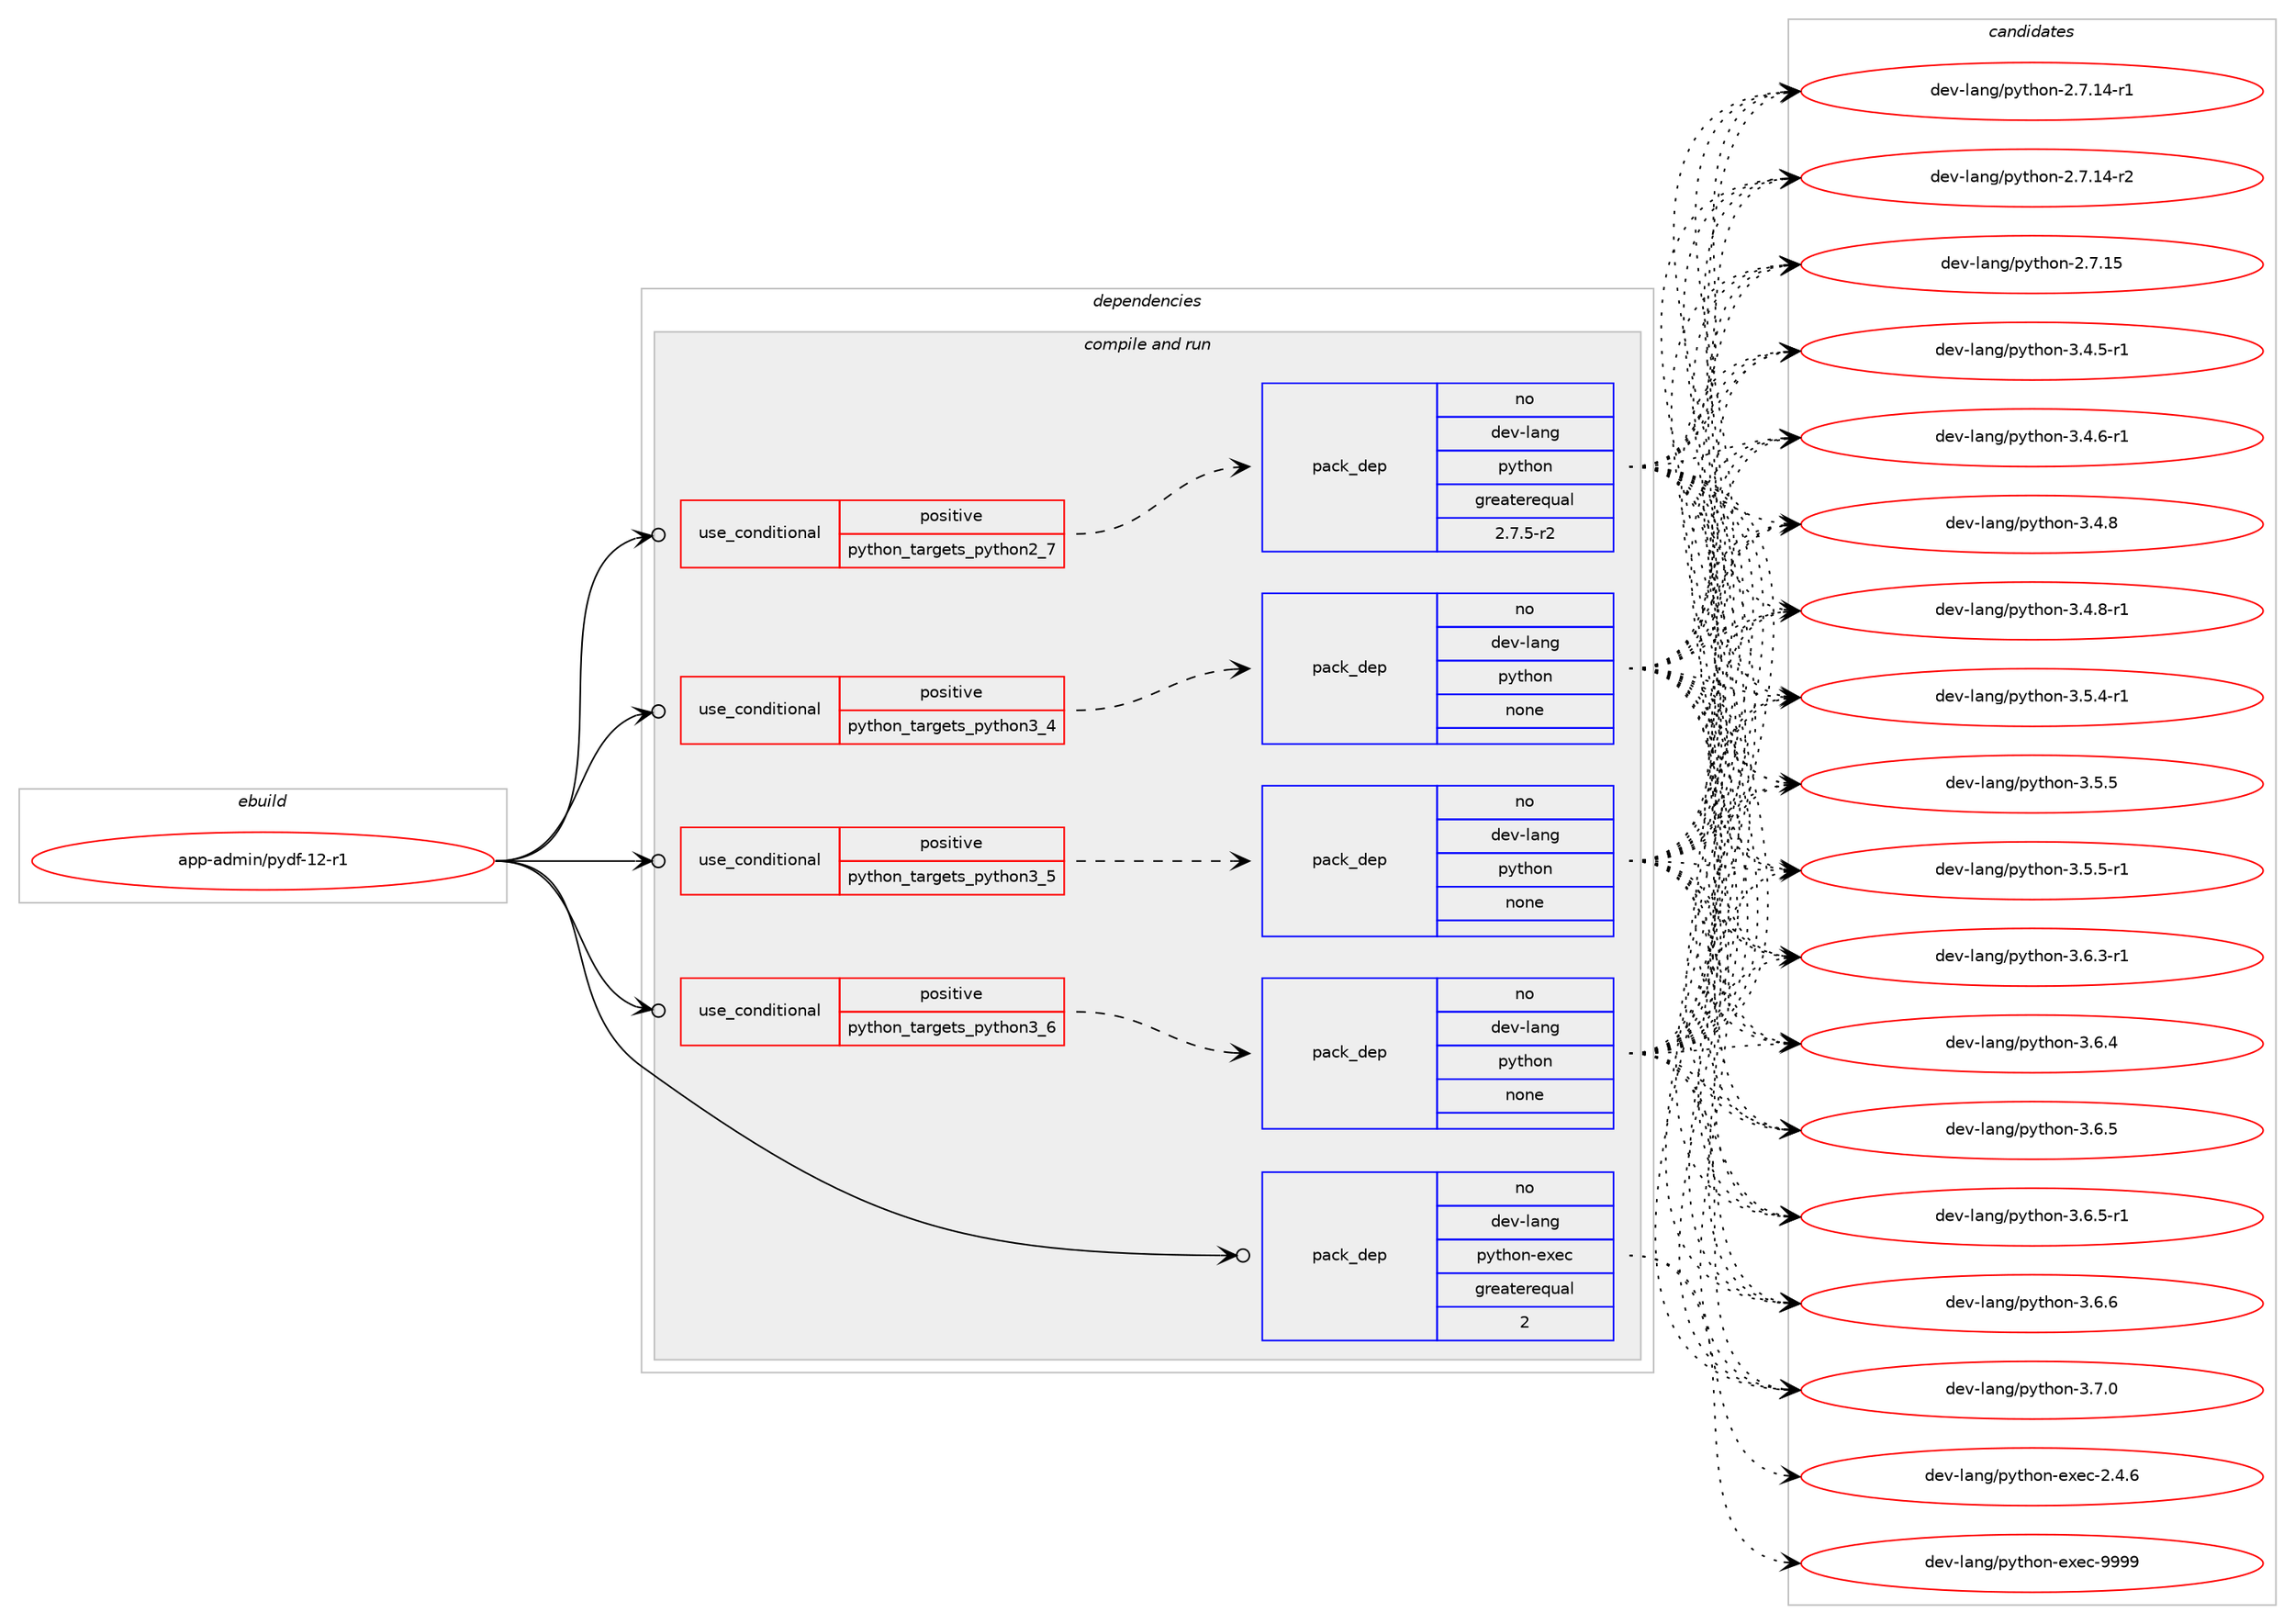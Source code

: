 digraph prolog {

# *************
# Graph options
# *************

newrank=true;
concentrate=true;
compound=true;
graph [rankdir=LR,fontname=Helvetica,fontsize=10,ranksep=1.5];#, ranksep=2.5, nodesep=0.2];
edge  [arrowhead=vee];
node  [fontname=Helvetica,fontsize=10];

# **********
# The ebuild
# **********

subgraph cluster_leftcol {
color=gray;
rank=same;
label=<<i>ebuild</i>>;
id [label="app-admin/pydf-12-r1", color=red, width=4, href="../app-admin/pydf-12-r1.svg"];
}

# ****************
# The dependencies
# ****************

subgraph cluster_midcol {
color=gray;
label=<<i>dependencies</i>>;
subgraph cluster_compile {
fillcolor="#eeeeee";
style=filled;
label=<<i>compile</i>>;
}
subgraph cluster_compileandrun {
fillcolor="#eeeeee";
style=filled;
label=<<i>compile and run</i>>;
subgraph cond173 {
dependency1231 [label=<<TABLE BORDER="0" CELLBORDER="1" CELLSPACING="0" CELLPADDING="4"><TR><TD ROWSPAN="3" CELLPADDING="10">use_conditional</TD></TR><TR><TD>positive</TD></TR><TR><TD>python_targets_python2_7</TD></TR></TABLE>>, shape=none, color=red];
subgraph pack990 {
dependency1232 [label=<<TABLE BORDER="0" CELLBORDER="1" CELLSPACING="0" CELLPADDING="4" WIDTH="220"><TR><TD ROWSPAN="6" CELLPADDING="30">pack_dep</TD></TR><TR><TD WIDTH="110">no</TD></TR><TR><TD>dev-lang</TD></TR><TR><TD>python</TD></TR><TR><TD>greaterequal</TD></TR><TR><TD>2.7.5-r2</TD></TR></TABLE>>, shape=none, color=blue];
}
dependency1231:e -> dependency1232:w [weight=20,style="dashed",arrowhead="vee"];
}
id:e -> dependency1231:w [weight=20,style="solid",arrowhead="odotvee"];
subgraph cond174 {
dependency1233 [label=<<TABLE BORDER="0" CELLBORDER="1" CELLSPACING="0" CELLPADDING="4"><TR><TD ROWSPAN="3" CELLPADDING="10">use_conditional</TD></TR><TR><TD>positive</TD></TR><TR><TD>python_targets_python3_4</TD></TR></TABLE>>, shape=none, color=red];
subgraph pack991 {
dependency1234 [label=<<TABLE BORDER="0" CELLBORDER="1" CELLSPACING="0" CELLPADDING="4" WIDTH="220"><TR><TD ROWSPAN="6" CELLPADDING="30">pack_dep</TD></TR><TR><TD WIDTH="110">no</TD></TR><TR><TD>dev-lang</TD></TR><TR><TD>python</TD></TR><TR><TD>none</TD></TR><TR><TD></TD></TR></TABLE>>, shape=none, color=blue];
}
dependency1233:e -> dependency1234:w [weight=20,style="dashed",arrowhead="vee"];
}
id:e -> dependency1233:w [weight=20,style="solid",arrowhead="odotvee"];
subgraph cond175 {
dependency1235 [label=<<TABLE BORDER="0" CELLBORDER="1" CELLSPACING="0" CELLPADDING="4"><TR><TD ROWSPAN="3" CELLPADDING="10">use_conditional</TD></TR><TR><TD>positive</TD></TR><TR><TD>python_targets_python3_5</TD></TR></TABLE>>, shape=none, color=red];
subgraph pack992 {
dependency1236 [label=<<TABLE BORDER="0" CELLBORDER="1" CELLSPACING="0" CELLPADDING="4" WIDTH="220"><TR><TD ROWSPAN="6" CELLPADDING="30">pack_dep</TD></TR><TR><TD WIDTH="110">no</TD></TR><TR><TD>dev-lang</TD></TR><TR><TD>python</TD></TR><TR><TD>none</TD></TR><TR><TD></TD></TR></TABLE>>, shape=none, color=blue];
}
dependency1235:e -> dependency1236:w [weight=20,style="dashed",arrowhead="vee"];
}
id:e -> dependency1235:w [weight=20,style="solid",arrowhead="odotvee"];
subgraph cond176 {
dependency1237 [label=<<TABLE BORDER="0" CELLBORDER="1" CELLSPACING="0" CELLPADDING="4"><TR><TD ROWSPAN="3" CELLPADDING="10">use_conditional</TD></TR><TR><TD>positive</TD></TR><TR><TD>python_targets_python3_6</TD></TR></TABLE>>, shape=none, color=red];
subgraph pack993 {
dependency1238 [label=<<TABLE BORDER="0" CELLBORDER="1" CELLSPACING="0" CELLPADDING="4" WIDTH="220"><TR><TD ROWSPAN="6" CELLPADDING="30">pack_dep</TD></TR><TR><TD WIDTH="110">no</TD></TR><TR><TD>dev-lang</TD></TR><TR><TD>python</TD></TR><TR><TD>none</TD></TR><TR><TD></TD></TR></TABLE>>, shape=none, color=blue];
}
dependency1237:e -> dependency1238:w [weight=20,style="dashed",arrowhead="vee"];
}
id:e -> dependency1237:w [weight=20,style="solid",arrowhead="odotvee"];
subgraph pack994 {
dependency1239 [label=<<TABLE BORDER="0" CELLBORDER="1" CELLSPACING="0" CELLPADDING="4" WIDTH="220"><TR><TD ROWSPAN="6" CELLPADDING="30">pack_dep</TD></TR><TR><TD WIDTH="110">no</TD></TR><TR><TD>dev-lang</TD></TR><TR><TD>python-exec</TD></TR><TR><TD>greaterequal</TD></TR><TR><TD>2</TD></TR></TABLE>>, shape=none, color=blue];
}
id:e -> dependency1239:w [weight=20,style="solid",arrowhead="odotvee"];
}
subgraph cluster_run {
fillcolor="#eeeeee";
style=filled;
label=<<i>run</i>>;
}
}

# **************
# The candidates
# **************

subgraph cluster_choices {
rank=same;
color=gray;
label=<<i>candidates</i>>;

subgraph choice990 {
color=black;
nodesep=1;
choice100101118451089711010347112121116104111110455046554649524511449 [label="dev-lang/python-2.7.14-r1", color=red, width=4,href="../dev-lang/python-2.7.14-r1.svg"];
choice100101118451089711010347112121116104111110455046554649524511450 [label="dev-lang/python-2.7.14-r2", color=red, width=4,href="../dev-lang/python-2.7.14-r2.svg"];
choice10010111845108971101034711212111610411111045504655464953 [label="dev-lang/python-2.7.15", color=red, width=4,href="../dev-lang/python-2.7.15.svg"];
choice1001011184510897110103471121211161041111104551465246534511449 [label="dev-lang/python-3.4.5-r1", color=red, width=4,href="../dev-lang/python-3.4.5-r1.svg"];
choice1001011184510897110103471121211161041111104551465246544511449 [label="dev-lang/python-3.4.6-r1", color=red, width=4,href="../dev-lang/python-3.4.6-r1.svg"];
choice100101118451089711010347112121116104111110455146524656 [label="dev-lang/python-3.4.8", color=red, width=4,href="../dev-lang/python-3.4.8.svg"];
choice1001011184510897110103471121211161041111104551465246564511449 [label="dev-lang/python-3.4.8-r1", color=red, width=4,href="../dev-lang/python-3.4.8-r1.svg"];
choice1001011184510897110103471121211161041111104551465346524511449 [label="dev-lang/python-3.5.4-r1", color=red, width=4,href="../dev-lang/python-3.5.4-r1.svg"];
choice100101118451089711010347112121116104111110455146534653 [label="dev-lang/python-3.5.5", color=red, width=4,href="../dev-lang/python-3.5.5.svg"];
choice1001011184510897110103471121211161041111104551465346534511449 [label="dev-lang/python-3.5.5-r1", color=red, width=4,href="../dev-lang/python-3.5.5-r1.svg"];
choice1001011184510897110103471121211161041111104551465446514511449 [label="dev-lang/python-3.6.3-r1", color=red, width=4,href="../dev-lang/python-3.6.3-r1.svg"];
choice100101118451089711010347112121116104111110455146544652 [label="dev-lang/python-3.6.4", color=red, width=4,href="../dev-lang/python-3.6.4.svg"];
choice100101118451089711010347112121116104111110455146544653 [label="dev-lang/python-3.6.5", color=red, width=4,href="../dev-lang/python-3.6.5.svg"];
choice1001011184510897110103471121211161041111104551465446534511449 [label="dev-lang/python-3.6.5-r1", color=red, width=4,href="../dev-lang/python-3.6.5-r1.svg"];
choice100101118451089711010347112121116104111110455146544654 [label="dev-lang/python-3.6.6", color=red, width=4,href="../dev-lang/python-3.6.6.svg"];
choice100101118451089711010347112121116104111110455146554648 [label="dev-lang/python-3.7.0", color=red, width=4,href="../dev-lang/python-3.7.0.svg"];
dependency1232:e -> choice100101118451089711010347112121116104111110455046554649524511449:w [style=dotted,weight="100"];
dependency1232:e -> choice100101118451089711010347112121116104111110455046554649524511450:w [style=dotted,weight="100"];
dependency1232:e -> choice10010111845108971101034711212111610411111045504655464953:w [style=dotted,weight="100"];
dependency1232:e -> choice1001011184510897110103471121211161041111104551465246534511449:w [style=dotted,weight="100"];
dependency1232:e -> choice1001011184510897110103471121211161041111104551465246544511449:w [style=dotted,weight="100"];
dependency1232:e -> choice100101118451089711010347112121116104111110455146524656:w [style=dotted,weight="100"];
dependency1232:e -> choice1001011184510897110103471121211161041111104551465246564511449:w [style=dotted,weight="100"];
dependency1232:e -> choice1001011184510897110103471121211161041111104551465346524511449:w [style=dotted,weight="100"];
dependency1232:e -> choice100101118451089711010347112121116104111110455146534653:w [style=dotted,weight="100"];
dependency1232:e -> choice1001011184510897110103471121211161041111104551465346534511449:w [style=dotted,weight="100"];
dependency1232:e -> choice1001011184510897110103471121211161041111104551465446514511449:w [style=dotted,weight="100"];
dependency1232:e -> choice100101118451089711010347112121116104111110455146544652:w [style=dotted,weight="100"];
dependency1232:e -> choice100101118451089711010347112121116104111110455146544653:w [style=dotted,weight="100"];
dependency1232:e -> choice1001011184510897110103471121211161041111104551465446534511449:w [style=dotted,weight="100"];
dependency1232:e -> choice100101118451089711010347112121116104111110455146544654:w [style=dotted,weight="100"];
dependency1232:e -> choice100101118451089711010347112121116104111110455146554648:w [style=dotted,weight="100"];
}
subgraph choice991 {
color=black;
nodesep=1;
choice100101118451089711010347112121116104111110455046554649524511449 [label="dev-lang/python-2.7.14-r1", color=red, width=4,href="../dev-lang/python-2.7.14-r1.svg"];
choice100101118451089711010347112121116104111110455046554649524511450 [label="dev-lang/python-2.7.14-r2", color=red, width=4,href="../dev-lang/python-2.7.14-r2.svg"];
choice10010111845108971101034711212111610411111045504655464953 [label="dev-lang/python-2.7.15", color=red, width=4,href="../dev-lang/python-2.7.15.svg"];
choice1001011184510897110103471121211161041111104551465246534511449 [label="dev-lang/python-3.4.5-r1", color=red, width=4,href="../dev-lang/python-3.4.5-r1.svg"];
choice1001011184510897110103471121211161041111104551465246544511449 [label="dev-lang/python-3.4.6-r1", color=red, width=4,href="../dev-lang/python-3.4.6-r1.svg"];
choice100101118451089711010347112121116104111110455146524656 [label="dev-lang/python-3.4.8", color=red, width=4,href="../dev-lang/python-3.4.8.svg"];
choice1001011184510897110103471121211161041111104551465246564511449 [label="dev-lang/python-3.4.8-r1", color=red, width=4,href="../dev-lang/python-3.4.8-r1.svg"];
choice1001011184510897110103471121211161041111104551465346524511449 [label="dev-lang/python-3.5.4-r1", color=red, width=4,href="../dev-lang/python-3.5.4-r1.svg"];
choice100101118451089711010347112121116104111110455146534653 [label="dev-lang/python-3.5.5", color=red, width=4,href="../dev-lang/python-3.5.5.svg"];
choice1001011184510897110103471121211161041111104551465346534511449 [label="dev-lang/python-3.5.5-r1", color=red, width=4,href="../dev-lang/python-3.5.5-r1.svg"];
choice1001011184510897110103471121211161041111104551465446514511449 [label="dev-lang/python-3.6.3-r1", color=red, width=4,href="../dev-lang/python-3.6.3-r1.svg"];
choice100101118451089711010347112121116104111110455146544652 [label="dev-lang/python-3.6.4", color=red, width=4,href="../dev-lang/python-3.6.4.svg"];
choice100101118451089711010347112121116104111110455146544653 [label="dev-lang/python-3.6.5", color=red, width=4,href="../dev-lang/python-3.6.5.svg"];
choice1001011184510897110103471121211161041111104551465446534511449 [label="dev-lang/python-3.6.5-r1", color=red, width=4,href="../dev-lang/python-3.6.5-r1.svg"];
choice100101118451089711010347112121116104111110455146544654 [label="dev-lang/python-3.6.6", color=red, width=4,href="../dev-lang/python-3.6.6.svg"];
choice100101118451089711010347112121116104111110455146554648 [label="dev-lang/python-3.7.0", color=red, width=4,href="../dev-lang/python-3.7.0.svg"];
dependency1234:e -> choice100101118451089711010347112121116104111110455046554649524511449:w [style=dotted,weight="100"];
dependency1234:e -> choice100101118451089711010347112121116104111110455046554649524511450:w [style=dotted,weight="100"];
dependency1234:e -> choice10010111845108971101034711212111610411111045504655464953:w [style=dotted,weight="100"];
dependency1234:e -> choice1001011184510897110103471121211161041111104551465246534511449:w [style=dotted,weight="100"];
dependency1234:e -> choice1001011184510897110103471121211161041111104551465246544511449:w [style=dotted,weight="100"];
dependency1234:e -> choice100101118451089711010347112121116104111110455146524656:w [style=dotted,weight="100"];
dependency1234:e -> choice1001011184510897110103471121211161041111104551465246564511449:w [style=dotted,weight="100"];
dependency1234:e -> choice1001011184510897110103471121211161041111104551465346524511449:w [style=dotted,weight="100"];
dependency1234:e -> choice100101118451089711010347112121116104111110455146534653:w [style=dotted,weight="100"];
dependency1234:e -> choice1001011184510897110103471121211161041111104551465346534511449:w [style=dotted,weight="100"];
dependency1234:e -> choice1001011184510897110103471121211161041111104551465446514511449:w [style=dotted,weight="100"];
dependency1234:e -> choice100101118451089711010347112121116104111110455146544652:w [style=dotted,weight="100"];
dependency1234:e -> choice100101118451089711010347112121116104111110455146544653:w [style=dotted,weight="100"];
dependency1234:e -> choice1001011184510897110103471121211161041111104551465446534511449:w [style=dotted,weight="100"];
dependency1234:e -> choice100101118451089711010347112121116104111110455146544654:w [style=dotted,weight="100"];
dependency1234:e -> choice100101118451089711010347112121116104111110455146554648:w [style=dotted,weight="100"];
}
subgraph choice992 {
color=black;
nodesep=1;
choice100101118451089711010347112121116104111110455046554649524511449 [label="dev-lang/python-2.7.14-r1", color=red, width=4,href="../dev-lang/python-2.7.14-r1.svg"];
choice100101118451089711010347112121116104111110455046554649524511450 [label="dev-lang/python-2.7.14-r2", color=red, width=4,href="../dev-lang/python-2.7.14-r2.svg"];
choice10010111845108971101034711212111610411111045504655464953 [label="dev-lang/python-2.7.15", color=red, width=4,href="../dev-lang/python-2.7.15.svg"];
choice1001011184510897110103471121211161041111104551465246534511449 [label="dev-lang/python-3.4.5-r1", color=red, width=4,href="../dev-lang/python-3.4.5-r1.svg"];
choice1001011184510897110103471121211161041111104551465246544511449 [label="dev-lang/python-3.4.6-r1", color=red, width=4,href="../dev-lang/python-3.4.6-r1.svg"];
choice100101118451089711010347112121116104111110455146524656 [label="dev-lang/python-3.4.8", color=red, width=4,href="../dev-lang/python-3.4.8.svg"];
choice1001011184510897110103471121211161041111104551465246564511449 [label="dev-lang/python-3.4.8-r1", color=red, width=4,href="../dev-lang/python-3.4.8-r1.svg"];
choice1001011184510897110103471121211161041111104551465346524511449 [label="dev-lang/python-3.5.4-r1", color=red, width=4,href="../dev-lang/python-3.5.4-r1.svg"];
choice100101118451089711010347112121116104111110455146534653 [label="dev-lang/python-3.5.5", color=red, width=4,href="../dev-lang/python-3.5.5.svg"];
choice1001011184510897110103471121211161041111104551465346534511449 [label="dev-lang/python-3.5.5-r1", color=red, width=4,href="../dev-lang/python-3.5.5-r1.svg"];
choice1001011184510897110103471121211161041111104551465446514511449 [label="dev-lang/python-3.6.3-r1", color=red, width=4,href="../dev-lang/python-3.6.3-r1.svg"];
choice100101118451089711010347112121116104111110455146544652 [label="dev-lang/python-3.6.4", color=red, width=4,href="../dev-lang/python-3.6.4.svg"];
choice100101118451089711010347112121116104111110455146544653 [label="dev-lang/python-3.6.5", color=red, width=4,href="../dev-lang/python-3.6.5.svg"];
choice1001011184510897110103471121211161041111104551465446534511449 [label="dev-lang/python-3.6.5-r1", color=red, width=4,href="../dev-lang/python-3.6.5-r1.svg"];
choice100101118451089711010347112121116104111110455146544654 [label="dev-lang/python-3.6.6", color=red, width=4,href="../dev-lang/python-3.6.6.svg"];
choice100101118451089711010347112121116104111110455146554648 [label="dev-lang/python-3.7.0", color=red, width=4,href="../dev-lang/python-3.7.0.svg"];
dependency1236:e -> choice100101118451089711010347112121116104111110455046554649524511449:w [style=dotted,weight="100"];
dependency1236:e -> choice100101118451089711010347112121116104111110455046554649524511450:w [style=dotted,weight="100"];
dependency1236:e -> choice10010111845108971101034711212111610411111045504655464953:w [style=dotted,weight="100"];
dependency1236:e -> choice1001011184510897110103471121211161041111104551465246534511449:w [style=dotted,weight="100"];
dependency1236:e -> choice1001011184510897110103471121211161041111104551465246544511449:w [style=dotted,weight="100"];
dependency1236:e -> choice100101118451089711010347112121116104111110455146524656:w [style=dotted,weight="100"];
dependency1236:e -> choice1001011184510897110103471121211161041111104551465246564511449:w [style=dotted,weight="100"];
dependency1236:e -> choice1001011184510897110103471121211161041111104551465346524511449:w [style=dotted,weight="100"];
dependency1236:e -> choice100101118451089711010347112121116104111110455146534653:w [style=dotted,weight="100"];
dependency1236:e -> choice1001011184510897110103471121211161041111104551465346534511449:w [style=dotted,weight="100"];
dependency1236:e -> choice1001011184510897110103471121211161041111104551465446514511449:w [style=dotted,weight="100"];
dependency1236:e -> choice100101118451089711010347112121116104111110455146544652:w [style=dotted,weight="100"];
dependency1236:e -> choice100101118451089711010347112121116104111110455146544653:w [style=dotted,weight="100"];
dependency1236:e -> choice1001011184510897110103471121211161041111104551465446534511449:w [style=dotted,weight="100"];
dependency1236:e -> choice100101118451089711010347112121116104111110455146544654:w [style=dotted,weight="100"];
dependency1236:e -> choice100101118451089711010347112121116104111110455146554648:w [style=dotted,weight="100"];
}
subgraph choice993 {
color=black;
nodesep=1;
choice100101118451089711010347112121116104111110455046554649524511449 [label="dev-lang/python-2.7.14-r1", color=red, width=4,href="../dev-lang/python-2.7.14-r1.svg"];
choice100101118451089711010347112121116104111110455046554649524511450 [label="dev-lang/python-2.7.14-r2", color=red, width=4,href="../dev-lang/python-2.7.14-r2.svg"];
choice10010111845108971101034711212111610411111045504655464953 [label="dev-lang/python-2.7.15", color=red, width=4,href="../dev-lang/python-2.7.15.svg"];
choice1001011184510897110103471121211161041111104551465246534511449 [label="dev-lang/python-3.4.5-r1", color=red, width=4,href="../dev-lang/python-3.4.5-r1.svg"];
choice1001011184510897110103471121211161041111104551465246544511449 [label="dev-lang/python-3.4.6-r1", color=red, width=4,href="../dev-lang/python-3.4.6-r1.svg"];
choice100101118451089711010347112121116104111110455146524656 [label="dev-lang/python-3.4.8", color=red, width=4,href="../dev-lang/python-3.4.8.svg"];
choice1001011184510897110103471121211161041111104551465246564511449 [label="dev-lang/python-3.4.8-r1", color=red, width=4,href="../dev-lang/python-3.4.8-r1.svg"];
choice1001011184510897110103471121211161041111104551465346524511449 [label="dev-lang/python-3.5.4-r1", color=red, width=4,href="../dev-lang/python-3.5.4-r1.svg"];
choice100101118451089711010347112121116104111110455146534653 [label="dev-lang/python-3.5.5", color=red, width=4,href="../dev-lang/python-3.5.5.svg"];
choice1001011184510897110103471121211161041111104551465346534511449 [label="dev-lang/python-3.5.5-r1", color=red, width=4,href="../dev-lang/python-3.5.5-r1.svg"];
choice1001011184510897110103471121211161041111104551465446514511449 [label="dev-lang/python-3.6.3-r1", color=red, width=4,href="../dev-lang/python-3.6.3-r1.svg"];
choice100101118451089711010347112121116104111110455146544652 [label="dev-lang/python-3.6.4", color=red, width=4,href="../dev-lang/python-3.6.4.svg"];
choice100101118451089711010347112121116104111110455146544653 [label="dev-lang/python-3.6.5", color=red, width=4,href="../dev-lang/python-3.6.5.svg"];
choice1001011184510897110103471121211161041111104551465446534511449 [label="dev-lang/python-3.6.5-r1", color=red, width=4,href="../dev-lang/python-3.6.5-r1.svg"];
choice100101118451089711010347112121116104111110455146544654 [label="dev-lang/python-3.6.6", color=red, width=4,href="../dev-lang/python-3.6.6.svg"];
choice100101118451089711010347112121116104111110455146554648 [label="dev-lang/python-3.7.0", color=red, width=4,href="../dev-lang/python-3.7.0.svg"];
dependency1238:e -> choice100101118451089711010347112121116104111110455046554649524511449:w [style=dotted,weight="100"];
dependency1238:e -> choice100101118451089711010347112121116104111110455046554649524511450:w [style=dotted,weight="100"];
dependency1238:e -> choice10010111845108971101034711212111610411111045504655464953:w [style=dotted,weight="100"];
dependency1238:e -> choice1001011184510897110103471121211161041111104551465246534511449:w [style=dotted,weight="100"];
dependency1238:e -> choice1001011184510897110103471121211161041111104551465246544511449:w [style=dotted,weight="100"];
dependency1238:e -> choice100101118451089711010347112121116104111110455146524656:w [style=dotted,weight="100"];
dependency1238:e -> choice1001011184510897110103471121211161041111104551465246564511449:w [style=dotted,weight="100"];
dependency1238:e -> choice1001011184510897110103471121211161041111104551465346524511449:w [style=dotted,weight="100"];
dependency1238:e -> choice100101118451089711010347112121116104111110455146534653:w [style=dotted,weight="100"];
dependency1238:e -> choice1001011184510897110103471121211161041111104551465346534511449:w [style=dotted,weight="100"];
dependency1238:e -> choice1001011184510897110103471121211161041111104551465446514511449:w [style=dotted,weight="100"];
dependency1238:e -> choice100101118451089711010347112121116104111110455146544652:w [style=dotted,weight="100"];
dependency1238:e -> choice100101118451089711010347112121116104111110455146544653:w [style=dotted,weight="100"];
dependency1238:e -> choice1001011184510897110103471121211161041111104551465446534511449:w [style=dotted,weight="100"];
dependency1238:e -> choice100101118451089711010347112121116104111110455146544654:w [style=dotted,weight="100"];
dependency1238:e -> choice100101118451089711010347112121116104111110455146554648:w [style=dotted,weight="100"];
}
subgraph choice994 {
color=black;
nodesep=1;
choice1001011184510897110103471121211161041111104510112010199455046524654 [label="dev-lang/python-exec-2.4.6", color=red, width=4,href="../dev-lang/python-exec-2.4.6.svg"];
choice10010111845108971101034711212111610411111045101120101994557575757 [label="dev-lang/python-exec-9999", color=red, width=4,href="../dev-lang/python-exec-9999.svg"];
dependency1239:e -> choice1001011184510897110103471121211161041111104510112010199455046524654:w [style=dotted,weight="100"];
dependency1239:e -> choice10010111845108971101034711212111610411111045101120101994557575757:w [style=dotted,weight="100"];
}
}

}
